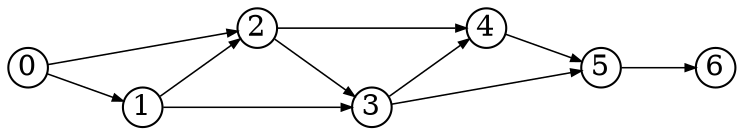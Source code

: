 digraph{
  rankdir=LR
  node [shape=circle,fixedsize=true,width=.26]
  edge [penwidth=0.75,arrowsize=0.5]
  6 -> {}
  5 -> {6}
  4 -> {5}
  3 -> {4 5}
  2 -> {3 4}
  1 -> {2 3}
  0 -> {1 2}
}
